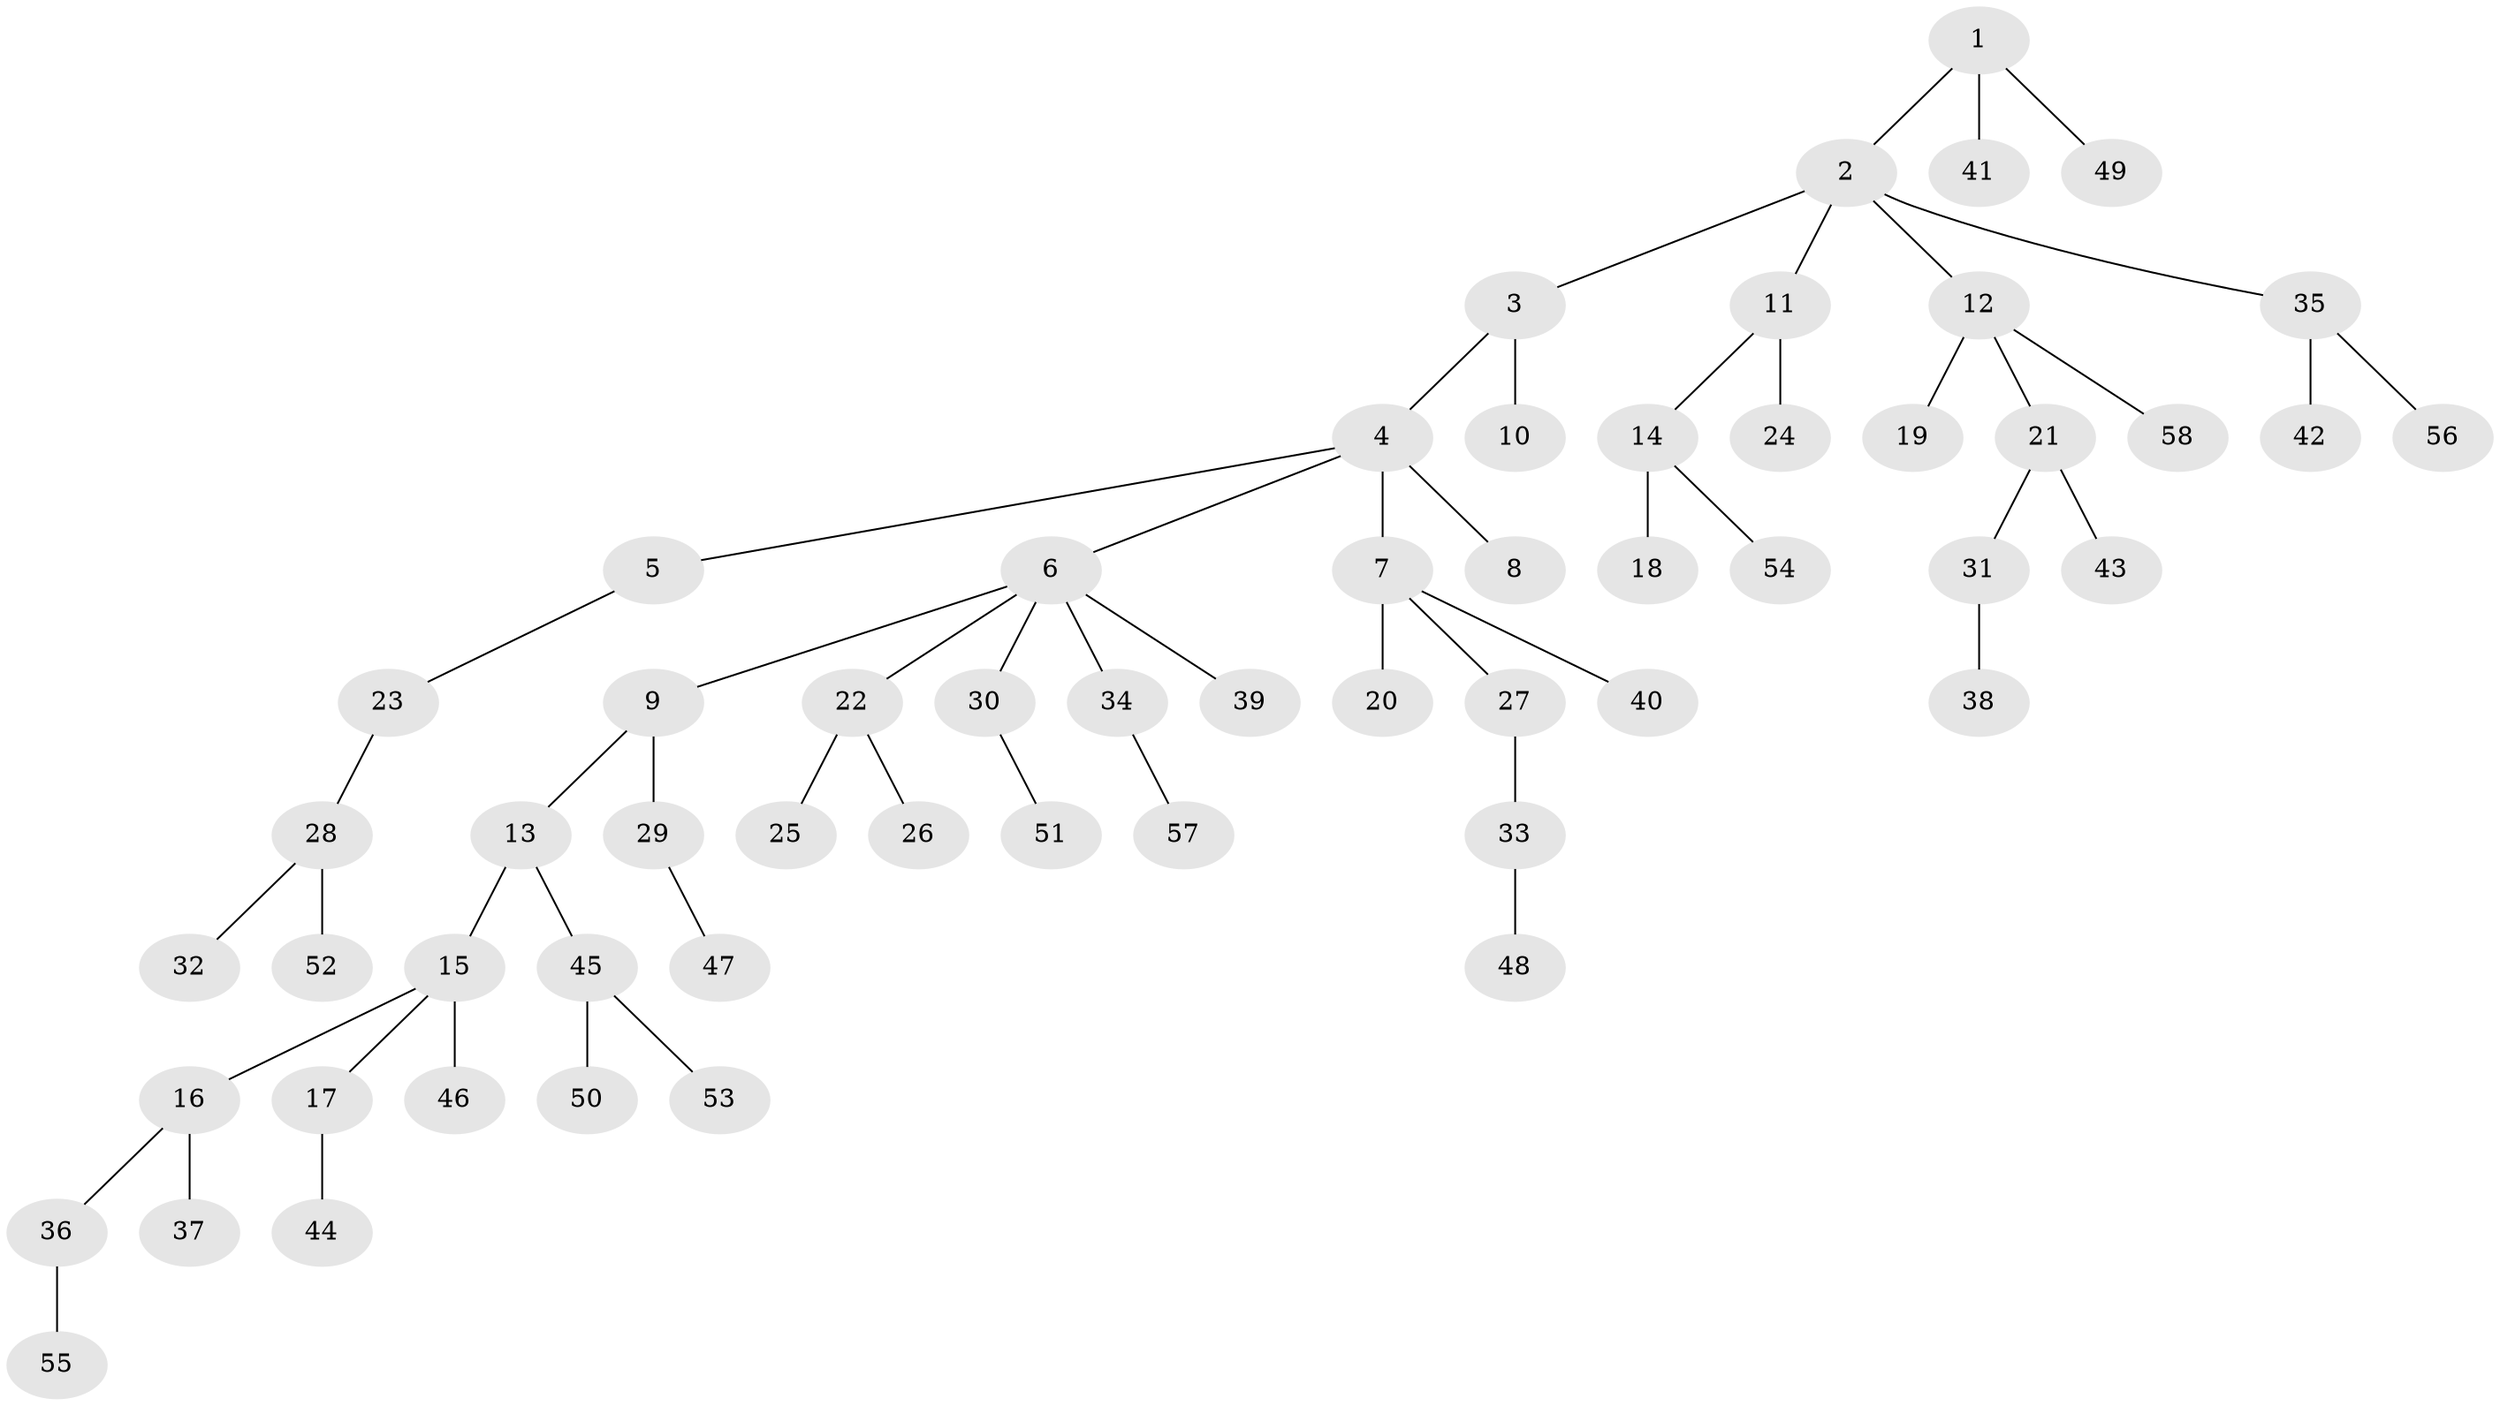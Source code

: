 // Generated by graph-tools (version 1.1) at 2025/53/03/09/25 04:53:46]
// undirected, 58 vertices, 57 edges
graph export_dot {
graph [start="1"]
  node [color=gray90,style=filled];
  1;
  2;
  3;
  4;
  5;
  6;
  7;
  8;
  9;
  10;
  11;
  12;
  13;
  14;
  15;
  16;
  17;
  18;
  19;
  20;
  21;
  22;
  23;
  24;
  25;
  26;
  27;
  28;
  29;
  30;
  31;
  32;
  33;
  34;
  35;
  36;
  37;
  38;
  39;
  40;
  41;
  42;
  43;
  44;
  45;
  46;
  47;
  48;
  49;
  50;
  51;
  52;
  53;
  54;
  55;
  56;
  57;
  58;
  1 -- 2;
  1 -- 41;
  1 -- 49;
  2 -- 3;
  2 -- 11;
  2 -- 12;
  2 -- 35;
  3 -- 4;
  3 -- 10;
  4 -- 5;
  4 -- 6;
  4 -- 7;
  4 -- 8;
  5 -- 23;
  6 -- 9;
  6 -- 22;
  6 -- 30;
  6 -- 34;
  6 -- 39;
  7 -- 20;
  7 -- 27;
  7 -- 40;
  9 -- 13;
  9 -- 29;
  11 -- 14;
  11 -- 24;
  12 -- 19;
  12 -- 21;
  12 -- 58;
  13 -- 15;
  13 -- 45;
  14 -- 18;
  14 -- 54;
  15 -- 16;
  15 -- 17;
  15 -- 46;
  16 -- 36;
  16 -- 37;
  17 -- 44;
  21 -- 31;
  21 -- 43;
  22 -- 25;
  22 -- 26;
  23 -- 28;
  27 -- 33;
  28 -- 32;
  28 -- 52;
  29 -- 47;
  30 -- 51;
  31 -- 38;
  33 -- 48;
  34 -- 57;
  35 -- 42;
  35 -- 56;
  36 -- 55;
  45 -- 50;
  45 -- 53;
}
